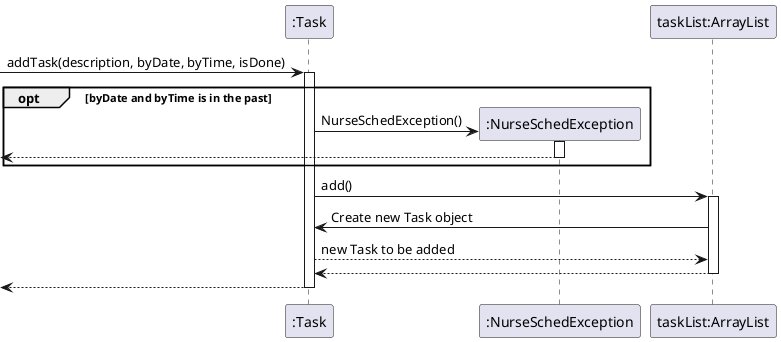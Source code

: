 @startuml

participant ":Task" as Task
participant ":NurseSchedException" as NurseSchedException
participant "taskList:ArrayList" as taskList

[-> Task : addTask(description, byDate, byTime, isDone)
activate Task

create taskList

opt byDate and byTime is in the past
    create NurseSchedException
    Task -> NurseSchedException : NurseSchedException()
    activate NurseSchedException

    NurseSchedException -->[
    deactivate NurseSchedException
end

Task -> taskList : add()
activate taskList

taskList -> Task : Create new Task object
Task --> taskList : new Task to be added
taskList --> Task
deactivate taskList

Task -->[
deactivate Task

@enduml